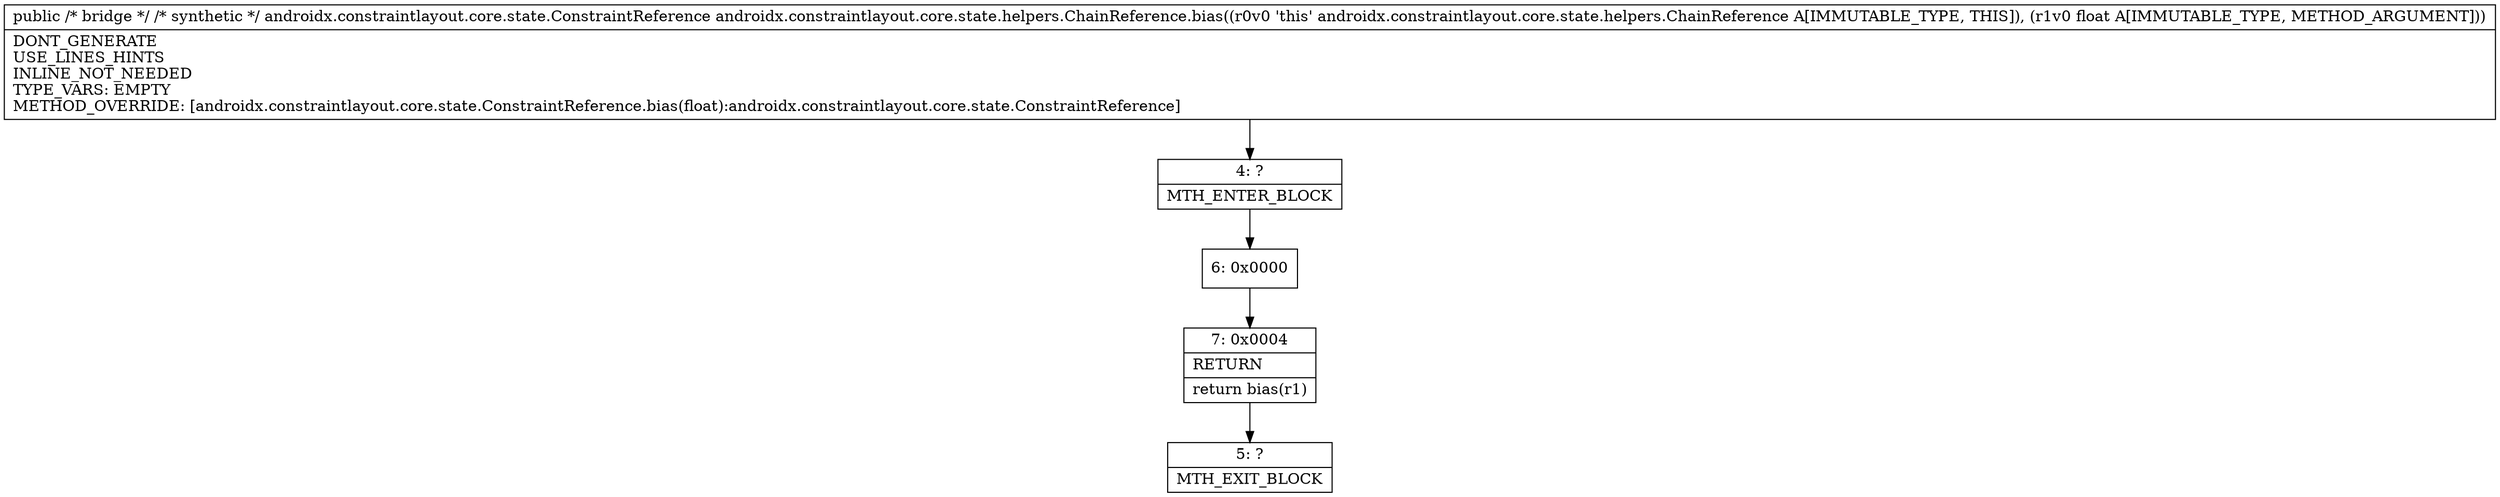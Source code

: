 digraph "CFG forandroidx.constraintlayout.core.state.helpers.ChainReference.bias(F)Landroidx\/constraintlayout\/core\/state\/ConstraintReference;" {
Node_4 [shape=record,label="{4\:\ ?|MTH_ENTER_BLOCK\l}"];
Node_6 [shape=record,label="{6\:\ 0x0000}"];
Node_7 [shape=record,label="{7\:\ 0x0004|RETURN\l|return bias(r1)\l}"];
Node_5 [shape=record,label="{5\:\ ?|MTH_EXIT_BLOCK\l}"];
MethodNode[shape=record,label="{public \/* bridge *\/ \/* synthetic *\/ androidx.constraintlayout.core.state.ConstraintReference androidx.constraintlayout.core.state.helpers.ChainReference.bias((r0v0 'this' androidx.constraintlayout.core.state.helpers.ChainReference A[IMMUTABLE_TYPE, THIS]), (r1v0 float A[IMMUTABLE_TYPE, METHOD_ARGUMENT]))  | DONT_GENERATE\lUSE_LINES_HINTS\lINLINE_NOT_NEEDED\lTYPE_VARS: EMPTY\lMETHOD_OVERRIDE: [androidx.constraintlayout.core.state.ConstraintReference.bias(float):androidx.constraintlayout.core.state.ConstraintReference]\l}"];
MethodNode -> Node_4;Node_4 -> Node_6;
Node_6 -> Node_7;
Node_7 -> Node_5;
}

